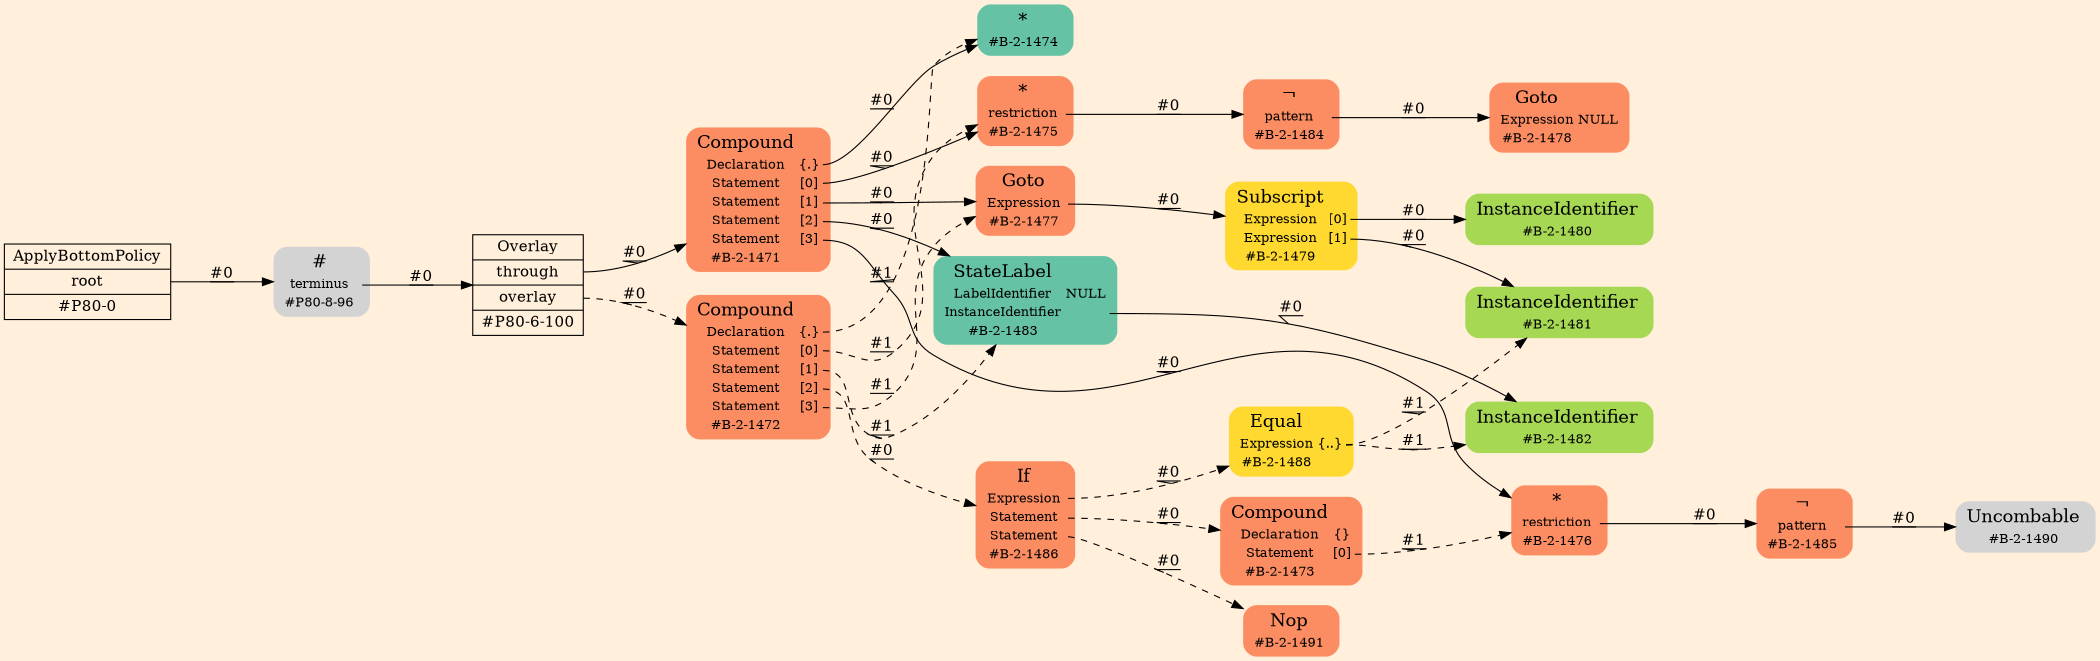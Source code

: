 digraph Inferno {
graph [
rankdir = "LR"
ranksep = 1.0
size = "14,20"
bgcolor = antiquewhite1
];
node [
];
"CR#P80-0" [
shape = "record"
fillcolor = "transparent"
label = "<fixed> ApplyBottomPolicy | <port0> root | <port1> #P80-0"
style = "filled"
fontsize = "14"
fillcolor = antiquewhite1
];
"#P80-8-96" [
shape = "plaintext"
label = <<TABLE BORDER="0" CELLBORDER="0" CELLSPACING="0">
 <TR>
  <TD><FONT POINT-SIZE="16.0">#</FONT></TD>
  <TD></TD>
 </TR>
 <TR>
  <TD>terminus</TD>
  <TD PORT="port0"></TD>
 </TR>
 <TR>
  <TD>#P80-8-96</TD>
  <TD PORT="port1"></TD>
 </TR>
</TABLE>>
style = "rounded,filled"
fontsize = "12"
];
"#P80-6-100" [
shape = "record"
label = "<fixed> Overlay | <port0> through | <port1> overlay | <port2> #P80-6-100"
style = "filled"
fontsize = "14"
fillcolor = antiquewhite1
];
"#B-2-1471" [
shape = "plaintext"
fillcolor = "/set28/2"
label = <<TABLE BORDER="0" CELLBORDER="0" CELLSPACING="0">
 <TR>
  <TD><FONT POINT-SIZE="16.0">Compound</FONT></TD>
  <TD></TD>
 </TR>
 <TR>
  <TD>Declaration</TD>
  <TD PORT="port0">{.}</TD>
 </TR>
 <TR>
  <TD>Statement</TD>
  <TD PORT="port1">[0]</TD>
 </TR>
 <TR>
  <TD>Statement</TD>
  <TD PORT="port2">[1]</TD>
 </TR>
 <TR>
  <TD>Statement</TD>
  <TD PORT="port3">[2]</TD>
 </TR>
 <TR>
  <TD>Statement</TD>
  <TD PORT="port4">[3]</TD>
 </TR>
 <TR>
  <TD>#B-2-1471</TD>
  <TD PORT="port5"></TD>
 </TR>
</TABLE>>
style = "rounded,filled"
fontsize = "12"
];
"#B-2-1474" [
shape = "plaintext"
fillcolor = "/set28/1"
label = <<TABLE BORDER="0" CELLBORDER="0" CELLSPACING="0">
 <TR>
  <TD><FONT POINT-SIZE="16.0">*</FONT></TD>
  <TD></TD>
 </TR>
 <TR>
  <TD>#B-2-1474</TD>
  <TD PORT="port0"></TD>
 </TR>
</TABLE>>
style = "rounded,filled"
fontsize = "12"
];
"#B-2-1475" [
shape = "plaintext"
fillcolor = "/set28/2"
label = <<TABLE BORDER="0" CELLBORDER="0" CELLSPACING="0">
 <TR>
  <TD><FONT POINT-SIZE="16.0">*</FONT></TD>
  <TD></TD>
 </TR>
 <TR>
  <TD>restriction</TD>
  <TD PORT="port0"></TD>
 </TR>
 <TR>
  <TD>#B-2-1475</TD>
  <TD PORT="port1"></TD>
 </TR>
</TABLE>>
style = "rounded,filled"
fontsize = "12"
];
"#B-2-1484" [
shape = "plaintext"
fillcolor = "/set28/2"
label = <<TABLE BORDER="0" CELLBORDER="0" CELLSPACING="0">
 <TR>
  <TD><FONT POINT-SIZE="16.0">¬</FONT></TD>
  <TD></TD>
 </TR>
 <TR>
  <TD>pattern</TD>
  <TD PORT="port0"></TD>
 </TR>
 <TR>
  <TD>#B-2-1484</TD>
  <TD PORT="port1"></TD>
 </TR>
</TABLE>>
style = "rounded,filled"
fontsize = "12"
];
"#B-2-1478" [
shape = "plaintext"
fillcolor = "/set28/2"
label = <<TABLE BORDER="0" CELLBORDER="0" CELLSPACING="0">
 <TR>
  <TD><FONT POINT-SIZE="16.0">Goto</FONT></TD>
  <TD></TD>
 </TR>
 <TR>
  <TD>Expression</TD>
  <TD PORT="port0">NULL</TD>
 </TR>
 <TR>
  <TD>#B-2-1478</TD>
  <TD PORT="port1"></TD>
 </TR>
</TABLE>>
style = "rounded,filled"
fontsize = "12"
];
"#B-2-1477" [
shape = "plaintext"
fillcolor = "/set28/2"
label = <<TABLE BORDER="0" CELLBORDER="0" CELLSPACING="0">
 <TR>
  <TD><FONT POINT-SIZE="16.0">Goto</FONT></TD>
  <TD></TD>
 </TR>
 <TR>
  <TD>Expression</TD>
  <TD PORT="port0"></TD>
 </TR>
 <TR>
  <TD>#B-2-1477</TD>
  <TD PORT="port1"></TD>
 </TR>
</TABLE>>
style = "rounded,filled"
fontsize = "12"
];
"#B-2-1479" [
shape = "plaintext"
fillcolor = "/set28/6"
label = <<TABLE BORDER="0" CELLBORDER="0" CELLSPACING="0">
 <TR>
  <TD><FONT POINT-SIZE="16.0">Subscript</FONT></TD>
  <TD></TD>
 </TR>
 <TR>
  <TD>Expression</TD>
  <TD PORT="port0">[0]</TD>
 </TR>
 <TR>
  <TD>Expression</TD>
  <TD PORT="port1">[1]</TD>
 </TR>
 <TR>
  <TD>#B-2-1479</TD>
  <TD PORT="port2"></TD>
 </TR>
</TABLE>>
style = "rounded,filled"
fontsize = "12"
];
"#B-2-1480" [
shape = "plaintext"
fillcolor = "/set28/5"
label = <<TABLE BORDER="0" CELLBORDER="0" CELLSPACING="0">
 <TR>
  <TD><FONT POINT-SIZE="16.0">InstanceIdentifier</FONT></TD>
  <TD></TD>
 </TR>
 <TR>
  <TD>#B-2-1480</TD>
  <TD PORT="port0"></TD>
 </TR>
</TABLE>>
style = "rounded,filled"
fontsize = "12"
];
"#B-2-1481" [
shape = "plaintext"
fillcolor = "/set28/5"
label = <<TABLE BORDER="0" CELLBORDER="0" CELLSPACING="0">
 <TR>
  <TD><FONT POINT-SIZE="16.0">InstanceIdentifier</FONT></TD>
  <TD></TD>
 </TR>
 <TR>
  <TD>#B-2-1481</TD>
  <TD PORT="port0"></TD>
 </TR>
</TABLE>>
style = "rounded,filled"
fontsize = "12"
];
"#B-2-1483" [
shape = "plaintext"
fillcolor = "/set28/1"
label = <<TABLE BORDER="0" CELLBORDER="0" CELLSPACING="0">
 <TR>
  <TD><FONT POINT-SIZE="16.0">StateLabel</FONT></TD>
  <TD></TD>
 </TR>
 <TR>
  <TD>LabelIdentifier</TD>
  <TD PORT="port0">NULL</TD>
 </TR>
 <TR>
  <TD>InstanceIdentifier</TD>
  <TD PORT="port1"></TD>
 </TR>
 <TR>
  <TD>#B-2-1483</TD>
  <TD PORT="port2"></TD>
 </TR>
</TABLE>>
style = "rounded,filled"
fontsize = "12"
];
"#B-2-1482" [
shape = "plaintext"
fillcolor = "/set28/5"
label = <<TABLE BORDER="0" CELLBORDER="0" CELLSPACING="0">
 <TR>
  <TD><FONT POINT-SIZE="16.0">InstanceIdentifier</FONT></TD>
  <TD></TD>
 </TR>
 <TR>
  <TD>#B-2-1482</TD>
  <TD PORT="port0"></TD>
 </TR>
</TABLE>>
style = "rounded,filled"
fontsize = "12"
];
"#B-2-1476" [
shape = "plaintext"
fillcolor = "/set28/2"
label = <<TABLE BORDER="0" CELLBORDER="0" CELLSPACING="0">
 <TR>
  <TD><FONT POINT-SIZE="16.0">*</FONT></TD>
  <TD></TD>
 </TR>
 <TR>
  <TD>restriction</TD>
  <TD PORT="port0"></TD>
 </TR>
 <TR>
  <TD>#B-2-1476</TD>
  <TD PORT="port1"></TD>
 </TR>
</TABLE>>
style = "rounded,filled"
fontsize = "12"
];
"#B-2-1485" [
shape = "plaintext"
fillcolor = "/set28/2"
label = <<TABLE BORDER="0" CELLBORDER="0" CELLSPACING="0">
 <TR>
  <TD><FONT POINT-SIZE="16.0">¬</FONT></TD>
  <TD></TD>
 </TR>
 <TR>
  <TD>pattern</TD>
  <TD PORT="port0"></TD>
 </TR>
 <TR>
  <TD>#B-2-1485</TD>
  <TD PORT="port1"></TD>
 </TR>
</TABLE>>
style = "rounded,filled"
fontsize = "12"
];
"#B-2-1490" [
shape = "plaintext"
label = <<TABLE BORDER="0" CELLBORDER="0" CELLSPACING="0">
 <TR>
  <TD><FONT POINT-SIZE="16.0">Uncombable</FONT></TD>
  <TD></TD>
 </TR>
 <TR>
  <TD>#B-2-1490</TD>
  <TD PORT="port0"></TD>
 </TR>
</TABLE>>
style = "rounded,filled"
fontsize = "12"
];
"#B-2-1472" [
shape = "plaintext"
fillcolor = "/set28/2"
label = <<TABLE BORDER="0" CELLBORDER="0" CELLSPACING="0">
 <TR>
  <TD><FONT POINT-SIZE="16.0">Compound</FONT></TD>
  <TD></TD>
 </TR>
 <TR>
  <TD>Declaration</TD>
  <TD PORT="port0">{.}</TD>
 </TR>
 <TR>
  <TD>Statement</TD>
  <TD PORT="port1">[0]</TD>
 </TR>
 <TR>
  <TD>Statement</TD>
  <TD PORT="port2">[1]</TD>
 </TR>
 <TR>
  <TD>Statement</TD>
  <TD PORT="port3">[2]</TD>
 </TR>
 <TR>
  <TD>Statement</TD>
  <TD PORT="port4">[3]</TD>
 </TR>
 <TR>
  <TD>#B-2-1472</TD>
  <TD PORT="port5"></TD>
 </TR>
</TABLE>>
style = "rounded,filled"
fontsize = "12"
];
"#B-2-1486" [
shape = "plaintext"
fillcolor = "/set28/2"
label = <<TABLE BORDER="0" CELLBORDER="0" CELLSPACING="0">
 <TR>
  <TD><FONT POINT-SIZE="16.0">If</FONT></TD>
  <TD></TD>
 </TR>
 <TR>
  <TD>Expression</TD>
  <TD PORT="port0"></TD>
 </TR>
 <TR>
  <TD>Statement</TD>
  <TD PORT="port1"></TD>
 </TR>
 <TR>
  <TD>Statement</TD>
  <TD PORT="port2"></TD>
 </TR>
 <TR>
  <TD>#B-2-1486</TD>
  <TD PORT="port3"></TD>
 </TR>
</TABLE>>
style = "rounded,filled"
fontsize = "12"
];
"#B-2-1488" [
shape = "plaintext"
fillcolor = "/set28/6"
label = <<TABLE BORDER="0" CELLBORDER="0" CELLSPACING="0">
 <TR>
  <TD><FONT POINT-SIZE="16.0">Equal</FONT></TD>
  <TD></TD>
 </TR>
 <TR>
  <TD>Expression</TD>
  <TD PORT="port0">{..}</TD>
 </TR>
 <TR>
  <TD>#B-2-1488</TD>
  <TD PORT="port1"></TD>
 </TR>
</TABLE>>
style = "rounded,filled"
fontsize = "12"
];
"#B-2-1473" [
shape = "plaintext"
fillcolor = "/set28/2"
label = <<TABLE BORDER="0" CELLBORDER="0" CELLSPACING="0">
 <TR>
  <TD><FONT POINT-SIZE="16.0">Compound</FONT></TD>
  <TD></TD>
 </TR>
 <TR>
  <TD>Declaration</TD>
  <TD PORT="port0">{}</TD>
 </TR>
 <TR>
  <TD>Statement</TD>
  <TD PORT="port1">[0]</TD>
 </TR>
 <TR>
  <TD>#B-2-1473</TD>
  <TD PORT="port2"></TD>
 </TR>
</TABLE>>
style = "rounded,filled"
fontsize = "12"
];
"#B-2-1491" [
shape = "plaintext"
fillcolor = "/set28/2"
label = <<TABLE BORDER="0" CELLBORDER="0" CELLSPACING="0">
 <TR>
  <TD><FONT POINT-SIZE="16.0">Nop</FONT></TD>
  <TD></TD>
 </TR>
 <TR>
  <TD>#B-2-1491</TD>
  <TD PORT="port0"></TD>
 </TR>
</TABLE>>
style = "rounded,filled"
fontsize = "12"
];
"CR#P80-0":port0 -> "#P80-8-96" [style="solid"
label = "#0"
decorate = true
];
"#P80-8-96":port0 -> "#P80-6-100" [style="solid"
label = "#0"
decorate = true
];
"#P80-6-100":port0 -> "#B-2-1471" [style="solid"
label = "#0"
decorate = true
];
"#P80-6-100":port1 -> "#B-2-1472" [style="dashed"
label = "#0"
decorate = true
];
"#B-2-1471":port0 -> "#B-2-1474" [style="solid"
label = "#0"
decorate = true
];
"#B-2-1471":port1 -> "#B-2-1475" [style="solid"
label = "#0"
decorate = true
];
"#B-2-1471":port2 -> "#B-2-1477" [style="solid"
label = "#0"
decorate = true
];
"#B-2-1471":port3 -> "#B-2-1483" [style="solid"
label = "#0"
decorate = true
];
"#B-2-1471":port4 -> "#B-2-1476" [style="solid"
label = "#0"
decorate = true
];
"#B-2-1475":port0 -> "#B-2-1484" [style="solid"
label = "#0"
decorate = true
];
"#B-2-1484":port0 -> "#B-2-1478" [style="solid"
label = "#0"
decorate = true
];
"#B-2-1477":port0 -> "#B-2-1479" [style="solid"
label = "#0"
decorate = true
];
"#B-2-1479":port0 -> "#B-2-1480" [style="solid"
label = "#0"
decorate = true
];
"#B-2-1479":port1 -> "#B-2-1481" [style="solid"
label = "#0"
decorate = true
];
"#B-2-1483":port1 -> "#B-2-1482" [style="solid"
label = "#0"
decorate = true
];
"#B-2-1476":port0 -> "#B-2-1485" [style="solid"
label = "#0"
decorate = true
];
"#B-2-1485":port0 -> "#B-2-1490" [style="solid"
label = "#0"
decorate = true
];
"#B-2-1472":port0 -> "#B-2-1474" [style="dashed"
label = "#1"
decorate = true
];
"#B-2-1472":port1 -> "#B-2-1475" [style="dashed"
label = "#1"
decorate = true
];
"#B-2-1472":port2 -> "#B-2-1483" [style="dashed"
label = "#1"
decorate = true
];
"#B-2-1472":port3 -> "#B-2-1486" [style="dashed"
label = "#0"
decorate = true
];
"#B-2-1472":port4 -> "#B-2-1477" [style="dashed"
label = "#1"
decorate = true
];
"#B-2-1486":port0 -> "#B-2-1488" [style="dashed"
label = "#0"
decorate = true
];
"#B-2-1486":port1 -> "#B-2-1473" [style="dashed"
label = "#0"
decorate = true
];
"#B-2-1486":port2 -> "#B-2-1491" [style="dashed"
label = "#0"
decorate = true
];
"#B-2-1488":port0 -> "#B-2-1481" [style="dashed"
label = "#1"
decorate = true
];
"#B-2-1488":port0 -> "#B-2-1482" [style="dashed"
label = "#1"
decorate = true
];
"#B-2-1473":port1 -> "#B-2-1476" [style="dashed"
label = "#1"
decorate = true
];
}
